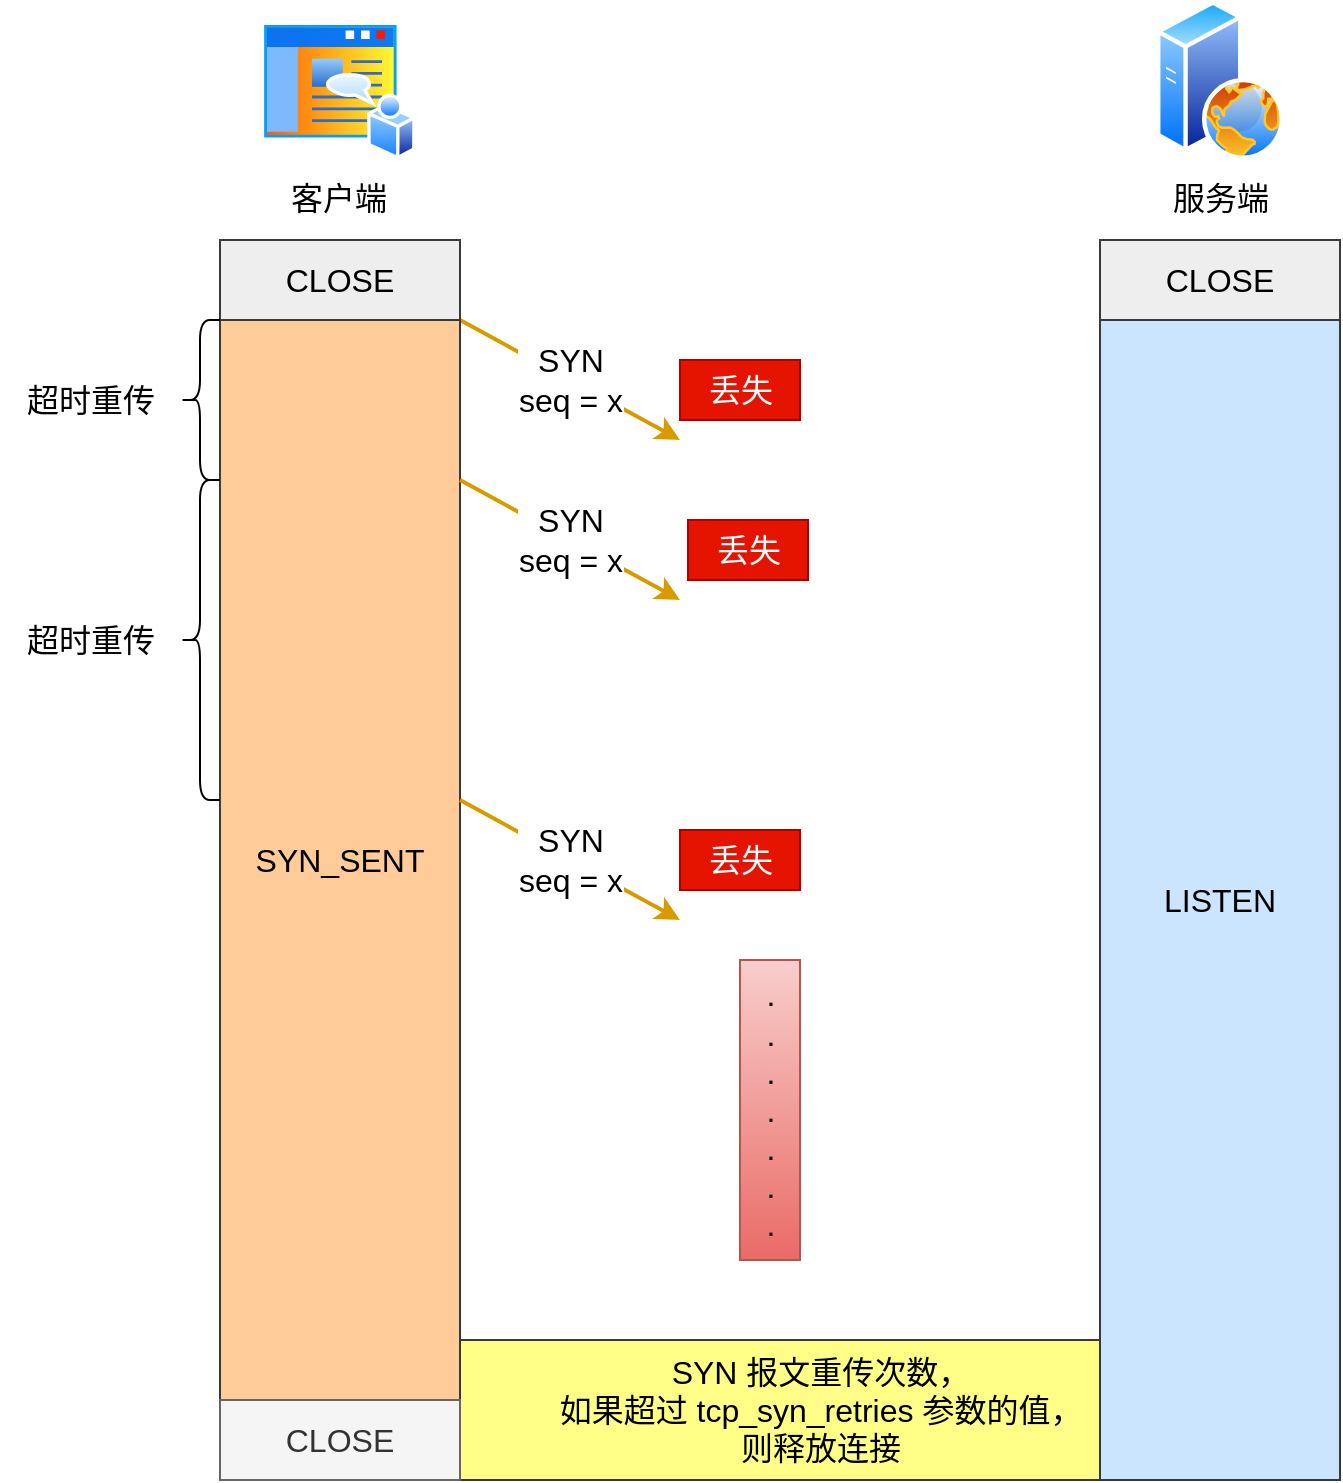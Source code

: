 <mxfile version="20.2.4" type="github">
  <diagram id="wu6pgjA1frvF403H3q0h" name="第 1 页">
    <mxGraphModel dx="946" dy="562" grid="1" gridSize="10" guides="1" tooltips="1" connect="1" arrows="1" fold="1" page="1" pageScale="1" pageWidth="827" pageHeight="1169" math="0" shadow="0">
      <root>
        <mxCell id="0" />
        <mxCell id="1" parent="0" />
        <mxCell id="Yr_fBWCwj4eAoXx8XVEz-8" value="SYN&lt;br&gt;seq = x" style="rounded=0;orthogonalLoop=1;jettySize=auto;html=1;fontSize=16;exitX=1;exitY=0;exitDx=0;exitDy=0;fillColor=#ffcd28;gradientColor=#ffa500;strokeColor=#d79b00;strokeWidth=2;" edge="1" parent="1" source="Yr_fBWCwj4eAoXx8XVEz-2">
          <mxGeometry relative="1" as="geometry">
            <mxPoint x="350" y="220" as="targetPoint" />
          </mxGeometry>
        </mxCell>
        <mxCell id="Yr_fBWCwj4eAoXx8XVEz-2" value="SYN_SENT" style="rounded=0;whiteSpace=wrap;html=1;fontSize=16;fillColor=#ffcc99;strokeColor=#36393d;" vertex="1" parent="1">
          <mxGeometry x="120" y="160" width="120" height="540" as="geometry" />
        </mxCell>
        <mxCell id="Yr_fBWCwj4eAoXx8XVEz-3" value="CLOSE" style="rounded=0;whiteSpace=wrap;html=1;fontSize=16;fillColor=#eeeeee;strokeColor=#36393d;" vertex="1" parent="1">
          <mxGeometry x="120" y="120" width="120" height="40" as="geometry" />
        </mxCell>
        <mxCell id="Yr_fBWCwj4eAoXx8XVEz-4" value="LISTEN" style="rounded=0;whiteSpace=wrap;html=1;fontSize=16;fillColor=#cce5ff;strokeColor=#36393d;" vertex="1" parent="1">
          <mxGeometry x="560" y="160" width="120" height="580" as="geometry" />
        </mxCell>
        <mxCell id="Yr_fBWCwj4eAoXx8XVEz-5" value="CLOSE" style="rounded=0;whiteSpace=wrap;html=1;fontSize=16;fillColor=#eeeeee;strokeColor=#36393d;" vertex="1" parent="1">
          <mxGeometry x="560" y="120" width="120" height="40" as="geometry" />
        </mxCell>
        <mxCell id="Yr_fBWCwj4eAoXx8XVEz-9" value="丢失" style="text;html=1;align=center;verticalAlign=middle;resizable=0;points=[];autosize=1;strokeColor=#B20000;fillColor=#e51400;fontSize=16;fontColor=#ffffff;" vertex="1" parent="1">
          <mxGeometry x="350" y="180" width="60" height="30" as="geometry" />
        </mxCell>
        <mxCell id="Yr_fBWCwj4eAoXx8XVEz-10" value="" style="shape=curlyBracket;whiteSpace=wrap;html=1;rounded=1;fontSize=16;" vertex="1" parent="1">
          <mxGeometry x="100" y="160" width="20" height="80" as="geometry" />
        </mxCell>
        <mxCell id="Yr_fBWCwj4eAoXx8XVEz-11" value="超时重传" style="text;html=1;align=center;verticalAlign=middle;resizable=0;points=[];autosize=1;strokeColor=none;fillColor=none;fontSize=16;" vertex="1" parent="1">
          <mxGeometry x="10" y="185" width="90" height="30" as="geometry" />
        </mxCell>
        <mxCell id="Yr_fBWCwj4eAoXx8XVEz-12" value="SYN&lt;br&gt;seq = x" style="rounded=0;orthogonalLoop=1;jettySize=auto;html=1;fontSize=16;exitX=1;exitY=0;exitDx=0;exitDy=0;fillColor=#ffcd28;strokeColor=#d79b00;gradientColor=#ffa500;strokeWidth=2;" edge="1" parent="1">
          <mxGeometry relative="1" as="geometry">
            <mxPoint x="350" y="300" as="targetPoint" />
            <mxPoint x="240" y="240" as="sourcePoint" />
          </mxGeometry>
        </mxCell>
        <mxCell id="Yr_fBWCwj4eAoXx8XVEz-13" value="" style="shape=curlyBracket;whiteSpace=wrap;html=1;rounded=1;fontSize=16;" vertex="1" parent="1">
          <mxGeometry x="100" y="240" width="20" height="160" as="geometry" />
        </mxCell>
        <mxCell id="Yr_fBWCwj4eAoXx8XVEz-15" value="超时重传" style="text;html=1;align=center;verticalAlign=middle;resizable=0;points=[];autosize=1;strokeColor=none;fillColor=none;fontSize=16;" vertex="1" parent="1">
          <mxGeometry x="10" y="305" width="90" height="30" as="geometry" />
        </mxCell>
        <mxCell id="Yr_fBWCwj4eAoXx8XVEz-16" value="SYN&lt;br&gt;seq = x" style="rounded=0;orthogonalLoop=1;jettySize=auto;html=1;fontSize=16;exitX=1;exitY=0;exitDx=0;exitDy=0;fillColor=#ffcd28;gradientColor=#ffa500;strokeColor=#d79b00;strokeWidth=2;" edge="1" parent="1">
          <mxGeometry relative="1" as="geometry">
            <mxPoint x="350" y="460" as="targetPoint" />
            <mxPoint x="240" y="400" as="sourcePoint" />
          </mxGeometry>
        </mxCell>
        <mxCell id="Yr_fBWCwj4eAoXx8XVEz-18" value="&lt;blockquote style=&quot;margin: 0 0 0 40px; border: none; padding: 0px;&quot;&gt;SYN 报文重传次数，&lt;/blockquote&gt;&lt;blockquote style=&quot;margin: 0 0 0 40px; border: none; padding: 0px;&quot;&gt;&lt;span style=&quot;background-color: initial;&quot;&gt;如果超过 tcp_syn_retries 参数的值，&lt;/span&gt;&lt;/blockquote&gt;&lt;blockquote style=&quot;margin: 0 0 0 40px; border: none; padding: 0px;&quot;&gt;则释放连接&lt;/blockquote&gt;" style="text;html=1;align=center;verticalAlign=middle;resizable=0;points=[];autosize=1;strokeColor=#36393d;fillColor=#ffff88;fontSize=16;" vertex="1" parent="1">
          <mxGeometry x="240" y="670" width="320" height="70" as="geometry" />
        </mxCell>
        <mxCell id="Yr_fBWCwj4eAoXx8XVEz-19" value=".&lt;br&gt;.&lt;br&gt;.&lt;br&gt;.&lt;br&gt;.&lt;br&gt;.&lt;br&gt;.&lt;br&gt;" style="text;html=1;align=center;verticalAlign=middle;resizable=0;points=[];autosize=1;strokeColor=#b85450;fillColor=#f8cecc;fontSize=16;gradientColor=#ea6b66;" vertex="1" parent="1">
          <mxGeometry x="380" y="480" width="30" height="150" as="geometry" />
        </mxCell>
        <mxCell id="Yr_fBWCwj4eAoXx8XVEz-20" value="CLOSE" style="rounded=0;whiteSpace=wrap;html=1;fontSize=16;fillColor=#f5f5f5;fontColor=#333333;strokeColor=#666666;" vertex="1" parent="1">
          <mxGeometry x="120" y="700" width="120" height="40" as="geometry" />
        </mxCell>
        <mxCell id="Yr_fBWCwj4eAoXx8XVEz-22" value="丢失" style="text;html=1;align=center;verticalAlign=middle;resizable=0;points=[];autosize=1;strokeColor=#B20000;fillColor=#e51400;fontSize=16;fontColor=#ffffff;" vertex="1" parent="1">
          <mxGeometry x="354" y="260" width="60" height="30" as="geometry" />
        </mxCell>
        <mxCell id="Yr_fBWCwj4eAoXx8XVEz-23" value="丢失" style="text;html=1;align=center;verticalAlign=middle;resizable=0;points=[];autosize=1;strokeColor=#B20000;fillColor=#e51400;fontSize=16;fontColor=#ffffff;" vertex="1" parent="1">
          <mxGeometry x="350" y="415" width="60" height="30" as="geometry" />
        </mxCell>
        <mxCell id="Yr_fBWCwj4eAoXx8XVEz-26" value="客户端" style="aspect=fixed;perimeter=ellipsePerimeter;html=1;align=center;shadow=0;dashed=0;spacingTop=3;image;image=img/lib/active_directory/home_page.svg;fontSize=16;" vertex="1" parent="1">
          <mxGeometry x="140" y="10" width="77.78" height="70" as="geometry" />
        </mxCell>
        <mxCell id="Yr_fBWCwj4eAoXx8XVEz-27" value="服务端" style="aspect=fixed;perimeter=ellipsePerimeter;html=1;align=center;shadow=0;dashed=0;spacingTop=3;image;image=img/lib/active_directory/web_server.svg;fontSize=16;" vertex="1" parent="1">
          <mxGeometry x="588" width="64" height="80" as="geometry" />
        </mxCell>
      </root>
    </mxGraphModel>
  </diagram>
</mxfile>
